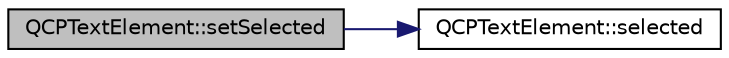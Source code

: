 digraph "QCPTextElement::setSelected"
{
 // LATEX_PDF_SIZE
  edge [fontname="Helvetica",fontsize="10",labelfontname="Helvetica",labelfontsize="10"];
  node [fontname="Helvetica",fontsize="10",shape=record];
  rankdir="LR";
  Node1 [label="QCPTextElement::setSelected",height=0.2,width=0.4,color="black", fillcolor="grey75", style="filled", fontcolor="black",tooltip=" "];
  Node1 -> Node2 [color="midnightblue",fontsize="10",style="solid",fontname="Helvetica"];
  Node2 [label="QCPTextElement::selected",height=0.2,width=0.4,color="black", fillcolor="white", style="filled",URL="$classQCPTextElement.html#a135d1ad0aa97a245b4247c3292ff551c",tooltip=" "];
}
